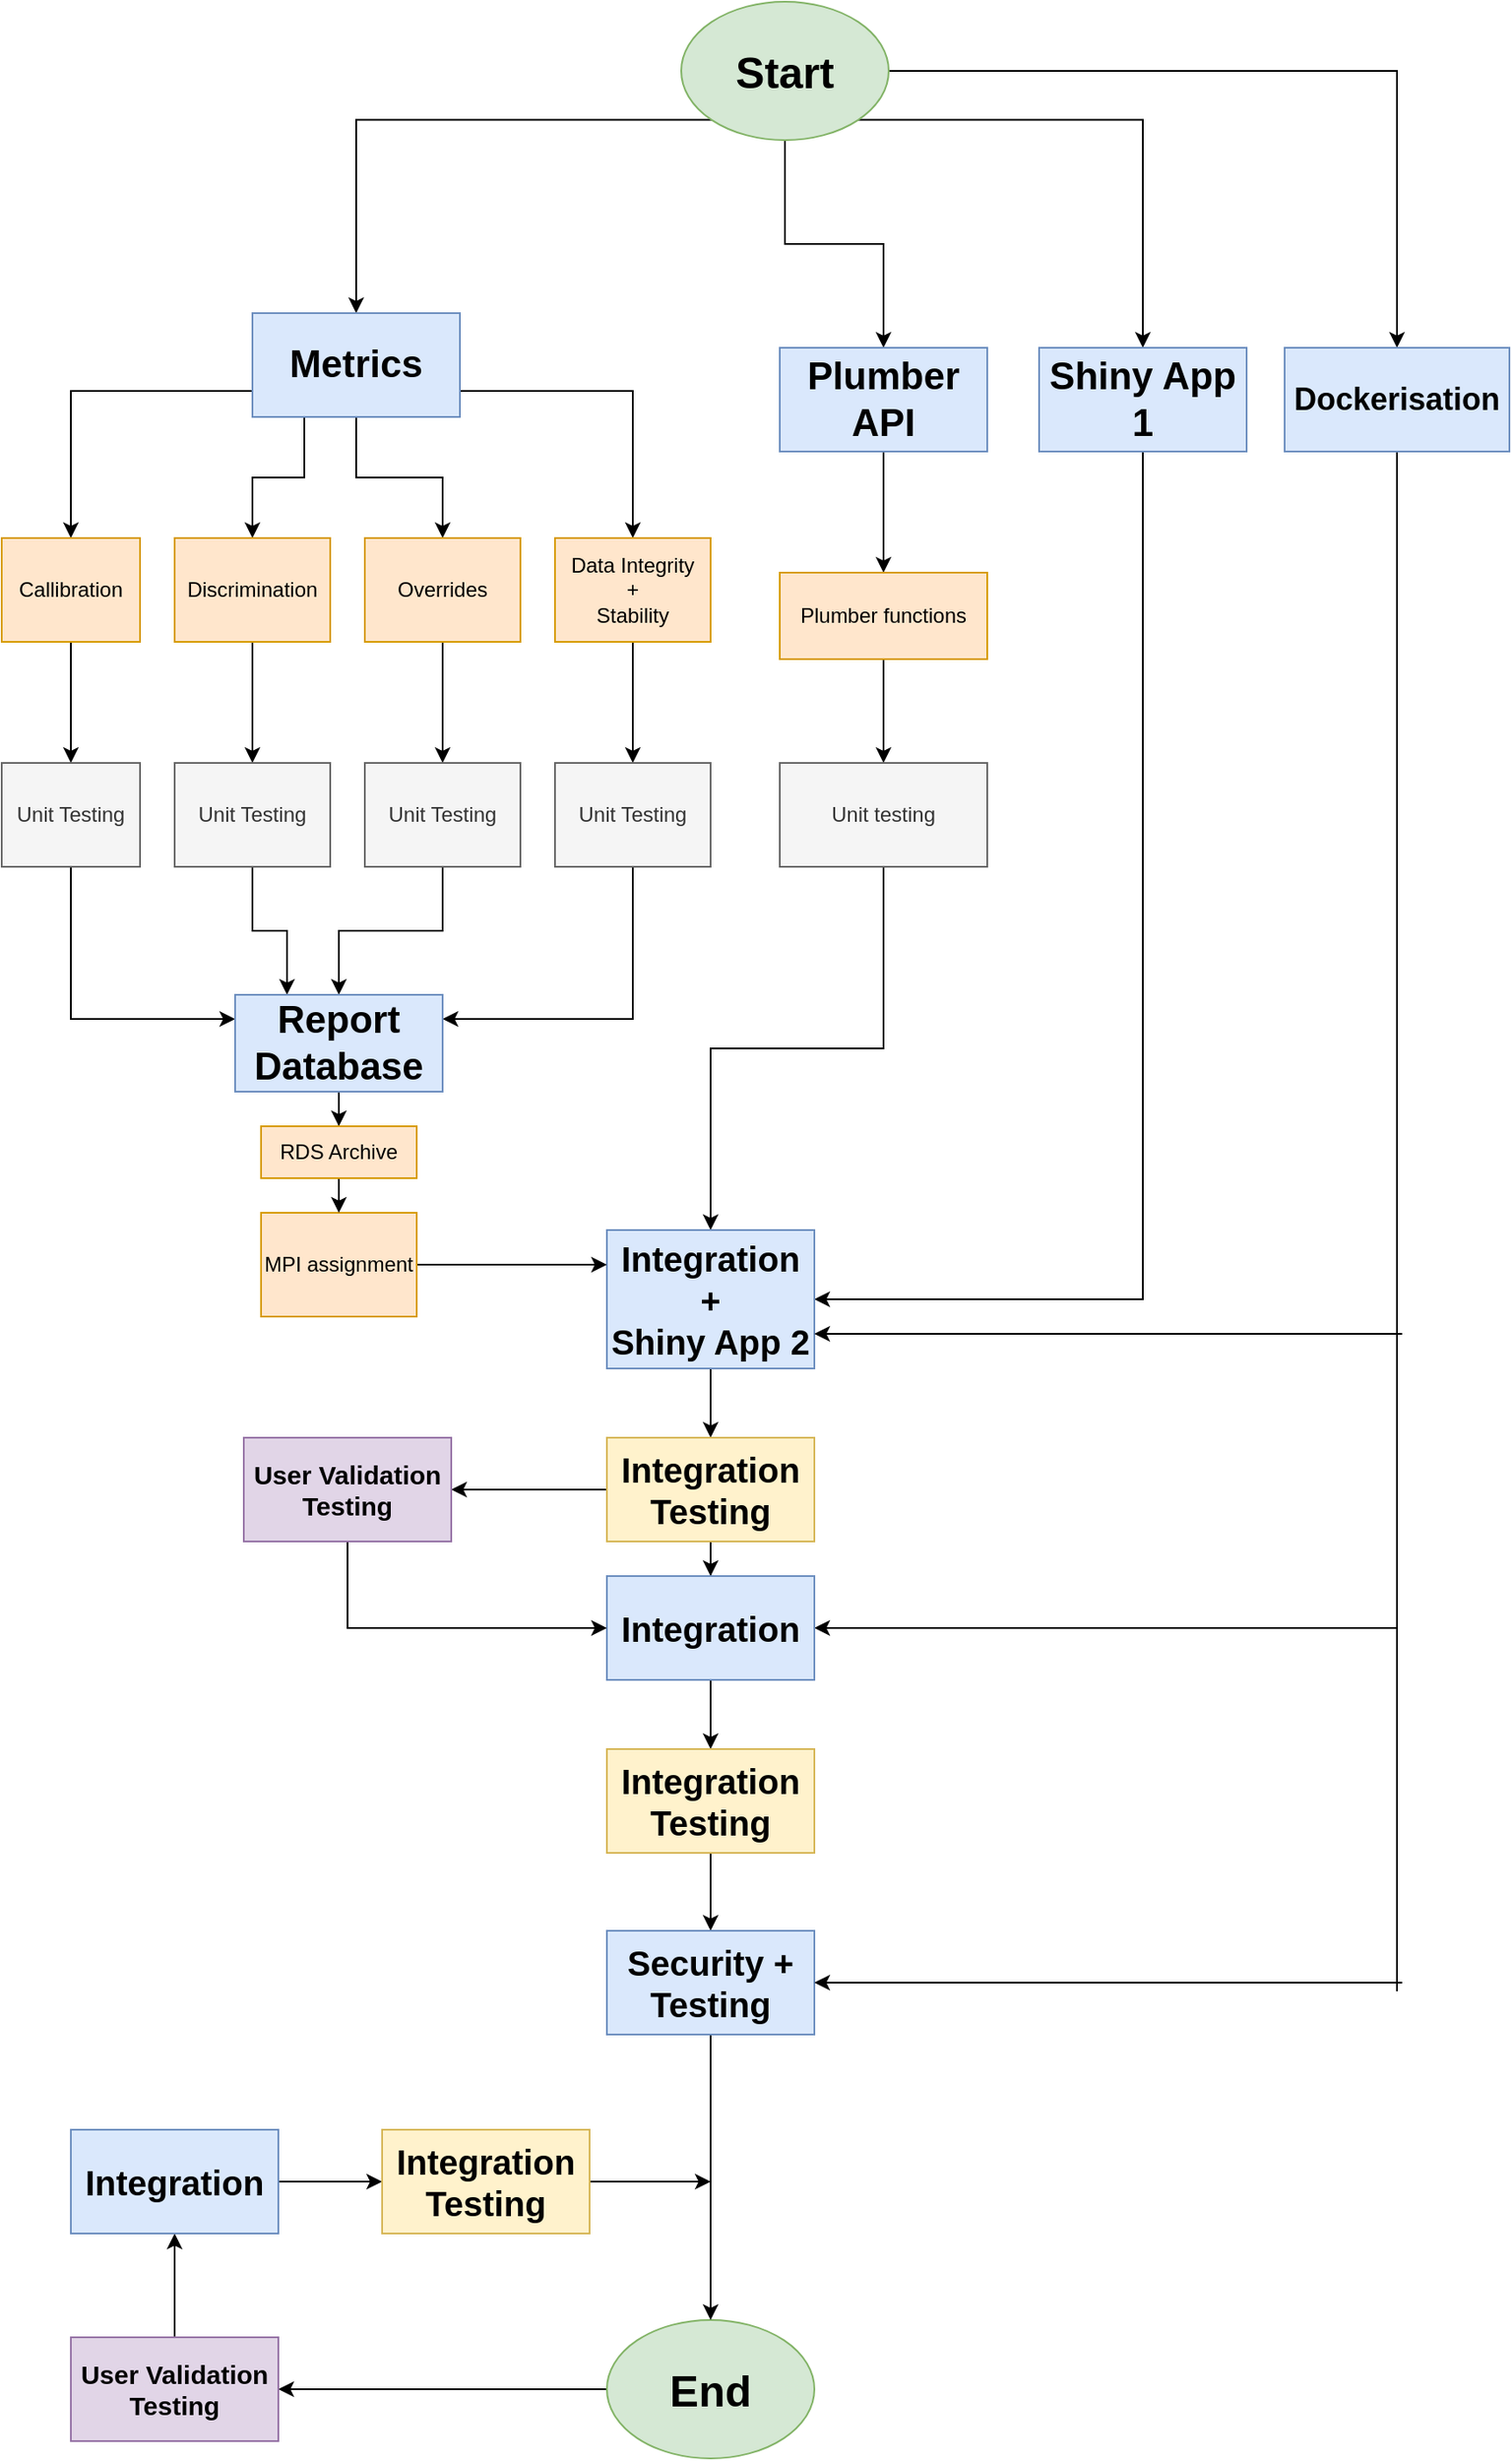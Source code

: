 <mxfile version="10.6.7" type="github"><diagram id="Dek7xNElEOMohiknYG9_" name="Page-1"><mxGraphModel dx="2398" dy="1201" grid="1" gridSize="10" guides="1" tooltips="1" connect="1" arrows="1" fold="1" page="1" pageScale="1" pageWidth="827" pageHeight="1169" math="0" shadow="0"><root><mxCell id="0"/><mxCell id="1" parent="0"/><mxCell id="Fw5mwXFnlMMSeEyQbMYz-14" style="edgeStyle=orthogonalEdgeStyle;rounded=0;orthogonalLoop=1;jettySize=auto;html=1;exitX=0;exitY=1;exitDx=0;exitDy=0;entryX=0.5;entryY=0;entryDx=0;entryDy=0;" parent="1" source="Fw5mwXFnlMMSeEyQbMYz-1" target="Fw5mwXFnlMMSeEyQbMYz-2" edge="1"><mxGeometry relative="1" as="geometry"/></mxCell><mxCell id="Fw5mwXFnlMMSeEyQbMYz-15" style="edgeStyle=orthogonalEdgeStyle;rounded=0;orthogonalLoop=1;jettySize=auto;html=1;exitX=0.5;exitY=1;exitDx=0;exitDy=0;entryX=0.5;entryY=0;entryDx=0;entryDy=0;" parent="1" source="Fw5mwXFnlMMSeEyQbMYz-1" target="Fw5mwXFnlMMSeEyQbMYz-12" edge="1"><mxGeometry relative="1" as="geometry"/></mxCell><mxCell id="Fw5mwXFnlMMSeEyQbMYz-16" style="edgeStyle=orthogonalEdgeStyle;rounded=0;orthogonalLoop=1;jettySize=auto;html=1;exitX=1;exitY=1;exitDx=0;exitDy=0;entryX=0.5;entryY=0;entryDx=0;entryDy=0;" parent="1" source="Fw5mwXFnlMMSeEyQbMYz-1" target="Fw5mwXFnlMMSeEyQbMYz-13" edge="1"><mxGeometry relative="1" as="geometry"/></mxCell><mxCell id="Fw5mwXFnlMMSeEyQbMYz-17" style="edgeStyle=orthogonalEdgeStyle;rounded=0;orthogonalLoop=1;jettySize=auto;html=1;exitX=1;exitY=0.5;exitDx=0;exitDy=0;entryX=0.5;entryY=0;entryDx=0;entryDy=0;" parent="1" source="Fw5mwXFnlMMSeEyQbMYz-1" target="Fw5mwXFnlMMSeEyQbMYz-3" edge="1"><mxGeometry relative="1" as="geometry"/></mxCell><mxCell id="Fw5mwXFnlMMSeEyQbMYz-1" value="&lt;font style=&quot;font-size: 25px&quot;&gt;&lt;b&gt;Start&lt;/b&gt;&lt;/font&gt;" style="ellipse;whiteSpace=wrap;html=1;fillColor=#d5e8d4;strokeColor=#82b366;" parent="1" vertex="1"><mxGeometry x="413" y="10" width="120" height="80" as="geometry"/></mxCell><mxCell id="Fw5mwXFnlMMSeEyQbMYz-18" style="edgeStyle=orthogonalEdgeStyle;rounded=0;orthogonalLoop=1;jettySize=auto;html=1;exitX=0;exitY=0.75;exitDx=0;exitDy=0;entryX=0.5;entryY=0;entryDx=0;entryDy=0;" parent="1" source="Fw5mwXFnlMMSeEyQbMYz-2" target="Fw5mwXFnlMMSeEyQbMYz-5" edge="1"><mxGeometry relative="1" as="geometry"/></mxCell><mxCell id="Fw5mwXFnlMMSeEyQbMYz-19" style="edgeStyle=orthogonalEdgeStyle;rounded=0;orthogonalLoop=1;jettySize=auto;html=1;exitX=0.25;exitY=1;exitDx=0;exitDy=0;entryX=0.5;entryY=0;entryDx=0;entryDy=0;" parent="1" source="Fw5mwXFnlMMSeEyQbMYz-2" target="Fw5mwXFnlMMSeEyQbMYz-6" edge="1"><mxGeometry relative="1" as="geometry"/></mxCell><mxCell id="Fw5mwXFnlMMSeEyQbMYz-20" style="edgeStyle=orthogonalEdgeStyle;rounded=0;orthogonalLoop=1;jettySize=auto;html=1;exitX=0.5;exitY=1;exitDx=0;exitDy=0;entryX=0.5;entryY=0;entryDx=0;entryDy=0;" parent="1" source="Fw5mwXFnlMMSeEyQbMYz-2" target="Fw5mwXFnlMMSeEyQbMYz-4" edge="1"><mxGeometry relative="1" as="geometry"/></mxCell><mxCell id="Fw5mwXFnlMMSeEyQbMYz-21" style="edgeStyle=orthogonalEdgeStyle;rounded=0;orthogonalLoop=1;jettySize=auto;html=1;exitX=1;exitY=0.75;exitDx=0;exitDy=0;entryX=0.5;entryY=0;entryDx=0;entryDy=0;" parent="1" source="Fw5mwXFnlMMSeEyQbMYz-2" target="Fw5mwXFnlMMSeEyQbMYz-7" edge="1"><mxGeometry relative="1" as="geometry"/></mxCell><mxCell id="Fw5mwXFnlMMSeEyQbMYz-2" value="&lt;b&gt;&lt;font style=&quot;font-size: 22px&quot;&gt;Metrics&lt;/font&gt;&lt;/b&gt;" style="rounded=0;whiteSpace=wrap;html=1;fillColor=#dae8fc;strokeColor=#6c8ebf;" parent="1" vertex="1"><mxGeometry x="165" y="190" width="120" height="60" as="geometry"/></mxCell><mxCell id="Fw5mwXFnlMMSeEyQbMYz-46" style="edgeStyle=orthogonalEdgeStyle;rounded=0;orthogonalLoop=1;jettySize=auto;html=1;exitX=0.5;exitY=1;exitDx=0;exitDy=0;entryX=1;entryY=0.5;entryDx=0;entryDy=0;" parent="1" source="Fw5mwXFnlMMSeEyQbMYz-3" target="Fw5mwXFnlMMSeEyQbMYz-44" edge="1"><mxGeometry relative="1" as="geometry"/></mxCell><mxCell id="Fw5mwXFnlMMSeEyQbMYz-3" value="&lt;font style=&quot;font-size: 18px&quot;&gt;&lt;b&gt;Dockerisation&lt;/b&gt;&lt;/font&gt;" style="rounded=0;whiteSpace=wrap;html=1;fillColor=#dae8fc;strokeColor=#6c8ebf;" parent="1" vertex="1"><mxGeometry x="762" y="210" width="130" height="60" as="geometry"/></mxCell><mxCell id="Fw5mwXFnlMMSeEyQbMYz-24" style="edgeStyle=orthogonalEdgeStyle;rounded=0;orthogonalLoop=1;jettySize=auto;html=1;exitX=0.5;exitY=1;exitDx=0;exitDy=0;entryX=0.5;entryY=0;entryDx=0;entryDy=0;" parent="1" source="Fw5mwXFnlMMSeEyQbMYz-4" target="Fw5mwXFnlMMSeEyQbMYz-10" edge="1"><mxGeometry relative="1" as="geometry"/></mxCell><mxCell id="Fw5mwXFnlMMSeEyQbMYz-4" value="Overrides" style="rounded=0;whiteSpace=wrap;html=1;fillColor=#ffe6cc;strokeColor=#d79b00;" parent="1" vertex="1"><mxGeometry x="230" y="320" width="90" height="60" as="geometry"/></mxCell><mxCell id="Fw5mwXFnlMMSeEyQbMYz-22" style="edgeStyle=orthogonalEdgeStyle;rounded=0;orthogonalLoop=1;jettySize=auto;html=1;exitX=0.5;exitY=1;exitDx=0;exitDy=0;entryX=0.5;entryY=0;entryDx=0;entryDy=0;" parent="1" source="Fw5mwXFnlMMSeEyQbMYz-5" target="Fw5mwXFnlMMSeEyQbMYz-8" edge="1"><mxGeometry relative="1" as="geometry"/></mxCell><mxCell id="Fw5mwXFnlMMSeEyQbMYz-5" value="Callibration" style="rounded=0;whiteSpace=wrap;html=1;fillColor=#ffe6cc;strokeColor=#d79b00;" parent="1" vertex="1"><mxGeometry x="20" y="320" width="80" height="60" as="geometry"/></mxCell><mxCell id="Fw5mwXFnlMMSeEyQbMYz-23" style="edgeStyle=orthogonalEdgeStyle;rounded=0;orthogonalLoop=1;jettySize=auto;html=1;exitX=0.5;exitY=1;exitDx=0;exitDy=0;entryX=0.5;entryY=0;entryDx=0;entryDy=0;" parent="1" source="Fw5mwXFnlMMSeEyQbMYz-6" target="Fw5mwXFnlMMSeEyQbMYz-9" edge="1"><mxGeometry relative="1" as="geometry"/></mxCell><mxCell id="Fw5mwXFnlMMSeEyQbMYz-6" value="Discrimination" style="rounded=0;whiteSpace=wrap;html=1;fillColor=#ffe6cc;strokeColor=#d79b00;" parent="1" vertex="1"><mxGeometry x="120" y="320" width="90" height="60" as="geometry"/></mxCell><mxCell id="Fw5mwXFnlMMSeEyQbMYz-25" style="edgeStyle=orthogonalEdgeStyle;rounded=0;orthogonalLoop=1;jettySize=auto;html=1;exitX=0.5;exitY=1;exitDx=0;exitDy=0;entryX=0.5;entryY=0;entryDx=0;entryDy=0;" parent="1" source="Fw5mwXFnlMMSeEyQbMYz-7" target="Fw5mwXFnlMMSeEyQbMYz-11" edge="1"><mxGeometry relative="1" as="geometry"/></mxCell><mxCell id="Fw5mwXFnlMMSeEyQbMYz-7" value="Data Integrity&lt;br&gt;+&lt;br&gt;Stability&lt;br&gt;" style="rounded=0;whiteSpace=wrap;html=1;fillColor=#ffe6cc;strokeColor=#d79b00;" parent="1" vertex="1"><mxGeometry x="340" y="320" width="90" height="60" as="geometry"/></mxCell><mxCell id="Fw5mwXFnlMMSeEyQbMYz-27" style="edgeStyle=orthogonalEdgeStyle;rounded=0;orthogonalLoop=1;jettySize=auto;html=1;exitX=0.5;exitY=1;exitDx=0;exitDy=0;entryX=0;entryY=0.25;entryDx=0;entryDy=0;" parent="1" source="Fw5mwXFnlMMSeEyQbMYz-8" target="Fw5mwXFnlMMSeEyQbMYz-26" edge="1"><mxGeometry relative="1" as="geometry"/></mxCell><mxCell id="Fw5mwXFnlMMSeEyQbMYz-8" value="Unit Testing" style="rounded=0;whiteSpace=wrap;html=1;fillColor=#f5f5f5;strokeColor=#666666;fontColor=#333333;" parent="1" vertex="1"><mxGeometry x="20" y="450" width="80" height="60" as="geometry"/></mxCell><mxCell id="Fw5mwXFnlMMSeEyQbMYz-28" style="edgeStyle=orthogonalEdgeStyle;rounded=0;orthogonalLoop=1;jettySize=auto;html=1;exitX=0.5;exitY=1;exitDx=0;exitDy=0;entryX=0.25;entryY=0;entryDx=0;entryDy=0;" parent="1" source="Fw5mwXFnlMMSeEyQbMYz-9" target="Fw5mwXFnlMMSeEyQbMYz-26" edge="1"><mxGeometry relative="1" as="geometry"/></mxCell><mxCell id="Fw5mwXFnlMMSeEyQbMYz-9" value="Unit Testing" style="rounded=0;whiteSpace=wrap;html=1;fillColor=#f5f5f5;strokeColor=#666666;fontColor=#333333;" parent="1" vertex="1"><mxGeometry x="120" y="450" width="90" height="60" as="geometry"/></mxCell><mxCell id="Fw5mwXFnlMMSeEyQbMYz-31" style="edgeStyle=orthogonalEdgeStyle;rounded=0;orthogonalLoop=1;jettySize=auto;html=1;exitX=0.5;exitY=1;exitDx=0;exitDy=0;entryX=0.5;entryY=0;entryDx=0;entryDy=0;" parent="1" source="Fw5mwXFnlMMSeEyQbMYz-10" target="Fw5mwXFnlMMSeEyQbMYz-26" edge="1"><mxGeometry relative="1" as="geometry"/></mxCell><mxCell id="Fw5mwXFnlMMSeEyQbMYz-10" value="Unit Testing" style="rounded=0;whiteSpace=wrap;html=1;fillColor=#f5f5f5;strokeColor=#666666;fontColor=#333333;" parent="1" vertex="1"><mxGeometry x="230" y="450" width="90" height="60" as="geometry"/></mxCell><mxCell id="Fw5mwXFnlMMSeEyQbMYz-32" style="edgeStyle=orthogonalEdgeStyle;rounded=0;orthogonalLoop=1;jettySize=auto;html=1;exitX=0.5;exitY=1;exitDx=0;exitDy=0;entryX=1;entryY=0.25;entryDx=0;entryDy=0;" parent="1" source="Fw5mwXFnlMMSeEyQbMYz-11" target="Fw5mwXFnlMMSeEyQbMYz-26" edge="1"><mxGeometry relative="1" as="geometry"/></mxCell><mxCell id="Fw5mwXFnlMMSeEyQbMYz-11" value="Unit Testing" style="rounded=0;whiteSpace=wrap;html=1;fillColor=#f5f5f5;strokeColor=#666666;fontColor=#333333;" parent="1" vertex="1"><mxGeometry x="340" y="450" width="90" height="60" as="geometry"/></mxCell><mxCell id="Fw5mwXFnlMMSeEyQbMYz-35" style="edgeStyle=orthogonalEdgeStyle;rounded=0;orthogonalLoop=1;jettySize=auto;html=1;exitX=0.5;exitY=1;exitDx=0;exitDy=0;entryX=0.5;entryY=0;entryDx=0;entryDy=0;" parent="1" source="Fw5mwXFnlMMSeEyQbMYz-12" target="Fw5mwXFnlMMSeEyQbMYz-33" edge="1"><mxGeometry relative="1" as="geometry"/></mxCell><mxCell id="Fw5mwXFnlMMSeEyQbMYz-12" value="&lt;span style=&quot;font-size: 22px&quot;&gt;&lt;b&gt;Plumber API&lt;/b&gt;&lt;/span&gt;" style="rounded=0;whiteSpace=wrap;html=1;fillColor=#dae8fc;strokeColor=#6c8ebf;" parent="1" vertex="1"><mxGeometry x="470" y="210" width="120" height="60" as="geometry"/></mxCell><mxCell id="Fw5mwXFnlMMSeEyQbMYz-47" style="edgeStyle=orthogonalEdgeStyle;rounded=0;orthogonalLoop=1;jettySize=auto;html=1;entryX=1;entryY=0.5;entryDx=0;entryDy=0;" parent="1" source="Fw5mwXFnlMMSeEyQbMYz-13" target="Fw5mwXFnlMMSeEyQbMYz-37" edge="1"><mxGeometry relative="1" as="geometry"><Array as="points"><mxPoint x="680" y="760"/></Array></mxGeometry></mxCell><mxCell id="Fw5mwXFnlMMSeEyQbMYz-13" value="&lt;span style=&quot;font-size: 22px&quot;&gt;&lt;b&gt;Shiny App 1&lt;/b&gt;&lt;/span&gt;" style="rounded=0;whiteSpace=wrap;html=1;fillColor=#dae8fc;strokeColor=#6c8ebf;" parent="1" vertex="1"><mxGeometry x="620" y="210" width="120" height="60" as="geometry"/></mxCell><mxCell id="ET5LdQDTmeQeSoGUtwlF-10" style="edgeStyle=orthogonalEdgeStyle;rounded=0;orthogonalLoop=1;jettySize=auto;html=1;entryX=0.5;entryY=0;entryDx=0;entryDy=0;" edge="1" parent="1" source="Fw5mwXFnlMMSeEyQbMYz-26" target="ET5LdQDTmeQeSoGUtwlF-9"><mxGeometry relative="1" as="geometry"/></mxCell><mxCell id="Fw5mwXFnlMMSeEyQbMYz-26" value="&lt;span style=&quot;font-size: 22px&quot;&gt;&lt;b&gt;Report Database&lt;/b&gt;&lt;/span&gt;" style="rounded=0;whiteSpace=wrap;html=1;fillColor=#dae8fc;strokeColor=#6c8ebf;" parent="1" vertex="1"><mxGeometry x="155" y="584" width="120" height="56" as="geometry"/></mxCell><mxCell id="Fw5mwXFnlMMSeEyQbMYz-36" style="edgeStyle=orthogonalEdgeStyle;rounded=0;orthogonalLoop=1;jettySize=auto;html=1;entryX=0.5;entryY=0;entryDx=0;entryDy=0;" parent="1" source="Fw5mwXFnlMMSeEyQbMYz-33" target="Fw5mwXFnlMMSeEyQbMYz-34" edge="1"><mxGeometry relative="1" as="geometry"/></mxCell><mxCell id="Fw5mwXFnlMMSeEyQbMYz-33" value="Plumber functions" style="rounded=0;whiteSpace=wrap;html=1;fillColor=#ffe6cc;strokeColor=#d79b00;" parent="1" vertex="1"><mxGeometry x="470" y="340" width="120" height="50" as="geometry"/></mxCell><mxCell id="Fw5mwXFnlMMSeEyQbMYz-39" style="edgeStyle=orthogonalEdgeStyle;rounded=0;orthogonalLoop=1;jettySize=auto;html=1;entryX=0.5;entryY=0;entryDx=0;entryDy=0;" parent="1" source="Fw5mwXFnlMMSeEyQbMYz-34" target="Fw5mwXFnlMMSeEyQbMYz-37" edge="1"><mxGeometry relative="1" as="geometry"/></mxCell><mxCell id="Fw5mwXFnlMMSeEyQbMYz-34" value="Unit testing" style="rounded=0;whiteSpace=wrap;html=1;fillColor=#f5f5f5;strokeColor=#666666;fontColor=#333333;" parent="1" vertex="1"><mxGeometry x="470" y="450" width="120" height="60" as="geometry"/></mxCell><mxCell id="Fw5mwXFnlMMSeEyQbMYz-43" style="edgeStyle=orthogonalEdgeStyle;rounded=0;orthogonalLoop=1;jettySize=auto;html=1;exitX=0.5;exitY=1;exitDx=0;exitDy=0;entryX=0.5;entryY=0;entryDx=0;entryDy=0;" parent="1" source="Fw5mwXFnlMMSeEyQbMYz-37" target="Fw5mwXFnlMMSeEyQbMYz-42" edge="1"><mxGeometry relative="1" as="geometry"/></mxCell><mxCell id="Fw5mwXFnlMMSeEyQbMYz-37" value="&lt;b&gt;&lt;font style=&quot;font-size: 20px&quot;&gt;Integration +&lt;br&gt;Shiny App 2&lt;br&gt;&lt;/font&gt;&lt;/b&gt;" style="rounded=0;whiteSpace=wrap;html=1;fillColor=#dae8fc;strokeColor=#6c8ebf;" parent="1" vertex="1"><mxGeometry x="370" y="720" width="120" height="80" as="geometry"/></mxCell><mxCell id="Fw5mwXFnlMMSeEyQbMYz-45" style="edgeStyle=orthogonalEdgeStyle;rounded=0;orthogonalLoop=1;jettySize=auto;html=1;entryX=0.5;entryY=0;entryDx=0;entryDy=0;" parent="1" source="Fw5mwXFnlMMSeEyQbMYz-42" target="Fw5mwXFnlMMSeEyQbMYz-44" edge="1"><mxGeometry relative="1" as="geometry"/></mxCell><mxCell id="Fw5mwXFnlMMSeEyQbMYz-48" style="edgeStyle=orthogonalEdgeStyle;rounded=0;orthogonalLoop=1;jettySize=auto;html=1;" parent="1" source="Fw5mwXFnlMMSeEyQbMYz-42" target="Fw5mwXFnlMMSeEyQbMYz-49" edge="1"><mxGeometry relative="1" as="geometry"><mxPoint x="220" y="870" as="targetPoint"/></mxGeometry></mxCell><mxCell id="Fw5mwXFnlMMSeEyQbMYz-42" value="&lt;b&gt;&lt;font style=&quot;font-size: 20px&quot;&gt;Integration Testing&lt;/font&gt;&lt;/b&gt;" style="rounded=0;whiteSpace=wrap;html=1;fillColor=#fff2cc;strokeColor=#d6b656;" parent="1" vertex="1"><mxGeometry x="370" y="840" width="120" height="60" as="geometry"/></mxCell><mxCell id="Fw5mwXFnlMMSeEyQbMYz-56" style="edgeStyle=orthogonalEdgeStyle;rounded=0;orthogonalLoop=1;jettySize=auto;html=1;entryX=0.5;entryY=0;entryDx=0;entryDy=0;" parent="1" source="Fw5mwXFnlMMSeEyQbMYz-44" target="Fw5mwXFnlMMSeEyQbMYz-55" edge="1"><mxGeometry relative="1" as="geometry"/></mxCell><mxCell id="Fw5mwXFnlMMSeEyQbMYz-44" value="&lt;b&gt;&lt;font style=&quot;font-size: 20px&quot;&gt;Integration&lt;/font&gt;&lt;/b&gt;" style="rounded=0;whiteSpace=wrap;html=1;fillColor=#dae8fc;strokeColor=#6c8ebf;" parent="1" vertex="1"><mxGeometry x="370" y="920" width="120" height="60" as="geometry"/></mxCell><mxCell id="Fw5mwXFnlMMSeEyQbMYz-54" style="edgeStyle=orthogonalEdgeStyle;rounded=0;orthogonalLoop=1;jettySize=auto;html=1;entryX=0;entryY=0.5;entryDx=0;entryDy=0;" parent="1" source="Fw5mwXFnlMMSeEyQbMYz-49" target="Fw5mwXFnlMMSeEyQbMYz-44" edge="1"><mxGeometry relative="1" as="geometry"><Array as="points"><mxPoint x="220" y="950"/></Array></mxGeometry></mxCell><mxCell id="Fw5mwXFnlMMSeEyQbMYz-49" value="&lt;b&gt;&lt;font style=&quot;font-size: 15px&quot;&gt;User Validation Testing&lt;/font&gt;&lt;/b&gt;" style="rounded=0;whiteSpace=wrap;html=1;fillColor=#e1d5e7;strokeColor=#9673a6;" parent="1" vertex="1"><mxGeometry x="160" y="840" width="120" height="60" as="geometry"/></mxCell><mxCell id="Fw5mwXFnlMMSeEyQbMYz-61" style="edgeStyle=orthogonalEdgeStyle;rounded=0;orthogonalLoop=1;jettySize=auto;html=1;entryX=0.5;entryY=0;entryDx=0;entryDy=0;" parent="1" source="Fw5mwXFnlMMSeEyQbMYz-55" target="Fw5mwXFnlMMSeEyQbMYz-60" edge="1"><mxGeometry relative="1" as="geometry"/></mxCell><mxCell id="Fw5mwXFnlMMSeEyQbMYz-55" value="&lt;b&gt;&lt;font style=&quot;font-size: 20px&quot;&gt;Integration Testing&lt;/font&gt;&lt;/b&gt;" style="rounded=0;whiteSpace=wrap;html=1;fillColor=#fff2cc;strokeColor=#d6b656;" parent="1" vertex="1"><mxGeometry x="370" y="1020" width="120" height="60" as="geometry"/></mxCell><mxCell id="ET5LdQDTmeQeSoGUtwlF-14" style="edgeStyle=orthogonalEdgeStyle;rounded=0;orthogonalLoop=1;jettySize=auto;html=1;entryX=1;entryY=0.5;entryDx=0;entryDy=0;" edge="1" parent="1" source="Fw5mwXFnlMMSeEyQbMYz-57" target="ET5LdQDTmeQeSoGUtwlF-12"><mxGeometry relative="1" as="geometry"/></mxCell><mxCell id="Fw5mwXFnlMMSeEyQbMYz-57" value="&lt;font style=&quot;font-size: 25px&quot;&gt;&lt;b&gt;End&lt;/b&gt;&lt;/font&gt;" style="ellipse;whiteSpace=wrap;html=1;fillColor=#d5e8d4;strokeColor=#82b366;" parent="1" vertex="1"><mxGeometry x="370" y="1350" width="120" height="80" as="geometry"/></mxCell><mxCell id="Fw5mwXFnlMMSeEyQbMYz-62" style="edgeStyle=orthogonalEdgeStyle;rounded=0;orthogonalLoop=1;jettySize=auto;html=1;entryX=0.5;entryY=0;entryDx=0;entryDy=0;" parent="1" source="Fw5mwXFnlMMSeEyQbMYz-60" target="Fw5mwXFnlMMSeEyQbMYz-57" edge="1"><mxGeometry relative="1" as="geometry"/></mxCell><mxCell id="Fw5mwXFnlMMSeEyQbMYz-60" value="&lt;b&gt;&lt;font style=&quot;font-size: 20px&quot;&gt;Security + Testing&lt;/font&gt;&lt;/b&gt;" style="rounded=0;whiteSpace=wrap;html=1;fillColor=#dae8fc;strokeColor=#6c8ebf;" parent="1" vertex="1"><mxGeometry x="370" y="1125" width="120" height="60" as="geometry"/></mxCell><mxCell id="ET5LdQDTmeQeSoGUtwlF-4" style="edgeStyle=orthogonalEdgeStyle;rounded=0;orthogonalLoop=1;jettySize=auto;html=1;entryX=0;entryY=0.25;entryDx=0;entryDy=0;" edge="1" parent="1" source="ET5LdQDTmeQeSoGUtwlF-2" target="Fw5mwXFnlMMSeEyQbMYz-37"><mxGeometry relative="1" as="geometry"/></mxCell><mxCell id="ET5LdQDTmeQeSoGUtwlF-2" value="MPI assignment" style="rounded=0;whiteSpace=wrap;html=1;fillColor=#ffe6cc;strokeColor=#d79b00;" vertex="1" parent="1"><mxGeometry x="170" y="710" width="90" height="60" as="geometry"/></mxCell><mxCell id="ET5LdQDTmeQeSoGUtwlF-5" value="" style="endArrow=classic;html=1;entryX=1;entryY=0.75;entryDx=0;entryDy=0;" edge="1" parent="1" target="Fw5mwXFnlMMSeEyQbMYz-37"><mxGeometry width="50" height="50" relative="1" as="geometry"><mxPoint x="830" y="780" as="sourcePoint"/><mxPoint x="1010" y="680" as="targetPoint"/></mxGeometry></mxCell><mxCell id="ET5LdQDTmeQeSoGUtwlF-6" value="" style="endArrow=none;html=1;" edge="1" parent="1"><mxGeometry width="50" height="50" relative="1" as="geometry"><mxPoint x="827" y="1160" as="sourcePoint"/><mxPoint x="827" y="950" as="targetPoint"/></mxGeometry></mxCell><mxCell id="ET5LdQDTmeQeSoGUtwlF-8" value="" style="endArrow=classic;html=1;entryX=1;entryY=0.5;entryDx=0;entryDy=0;" edge="1" parent="1" target="Fw5mwXFnlMMSeEyQbMYz-60"><mxGeometry width="50" height="50" relative="1" as="geometry"><mxPoint x="830" y="1155" as="sourcePoint"/><mxPoint x="500" y="1154.5" as="targetPoint"/></mxGeometry></mxCell><mxCell id="ET5LdQDTmeQeSoGUtwlF-11" style="edgeStyle=orthogonalEdgeStyle;rounded=0;orthogonalLoop=1;jettySize=auto;html=1;exitX=0.5;exitY=1;exitDx=0;exitDy=0;entryX=0.5;entryY=0;entryDx=0;entryDy=0;" edge="1" parent="1" source="ET5LdQDTmeQeSoGUtwlF-9" target="ET5LdQDTmeQeSoGUtwlF-2"><mxGeometry relative="1" as="geometry"/></mxCell><mxCell id="ET5LdQDTmeQeSoGUtwlF-9" value="RDS Archive" style="rounded=0;whiteSpace=wrap;html=1;fillColor=#ffe6cc;strokeColor=#d79b00;" vertex="1" parent="1"><mxGeometry x="170" y="660" width="90" height="30" as="geometry"/></mxCell><mxCell id="ET5LdQDTmeQeSoGUtwlF-17" value="" style="edgeStyle=orthogonalEdgeStyle;rounded=0;orthogonalLoop=1;jettySize=auto;html=1;" edge="1" parent="1" source="ET5LdQDTmeQeSoGUtwlF-12" target="ET5LdQDTmeQeSoGUtwlF-15"><mxGeometry relative="1" as="geometry"/></mxCell><mxCell id="ET5LdQDTmeQeSoGUtwlF-12" value="&lt;b&gt;&lt;font style=&quot;font-size: 15px&quot;&gt;User Validation Testing&lt;/font&gt;&lt;/b&gt;" style="rounded=0;whiteSpace=wrap;html=1;fillColor=#e1d5e7;strokeColor=#9673a6;" vertex="1" parent="1"><mxGeometry x="60" y="1360" width="120" height="60" as="geometry"/></mxCell><mxCell id="ET5LdQDTmeQeSoGUtwlF-19" value="" style="edgeStyle=orthogonalEdgeStyle;rounded=0;orthogonalLoop=1;jettySize=auto;html=1;" edge="1" parent="1" source="ET5LdQDTmeQeSoGUtwlF-15" target="ET5LdQDTmeQeSoGUtwlF-18"><mxGeometry relative="1" as="geometry"/></mxCell><mxCell id="ET5LdQDTmeQeSoGUtwlF-15" value="&lt;b&gt;&lt;font style=&quot;font-size: 20px&quot;&gt;Integration&lt;/font&gt;&lt;/b&gt;" style="rounded=0;whiteSpace=wrap;html=1;fillColor=#dae8fc;strokeColor=#6c8ebf;" vertex="1" parent="1"><mxGeometry x="60" y="1240" width="120" height="60" as="geometry"/></mxCell><mxCell id="ET5LdQDTmeQeSoGUtwlF-21" value="" style="edgeStyle=orthogonalEdgeStyle;rounded=0;orthogonalLoop=1;jettySize=auto;html=1;" edge="1" parent="1" source="ET5LdQDTmeQeSoGUtwlF-18"><mxGeometry relative="1" as="geometry"><mxPoint x="430" y="1270" as="targetPoint"/></mxGeometry></mxCell><mxCell id="ET5LdQDTmeQeSoGUtwlF-18" value="&lt;b&gt;&lt;font style=&quot;font-size: 20px&quot;&gt;Integration Testing&lt;/font&gt;&lt;/b&gt;" style="rounded=0;whiteSpace=wrap;html=1;fillColor=#fff2cc;strokeColor=#d6b656;" vertex="1" parent="1"><mxGeometry x="240" y="1240" width="120" height="60" as="geometry"/></mxCell></root></mxGraphModel></diagram></mxfile>